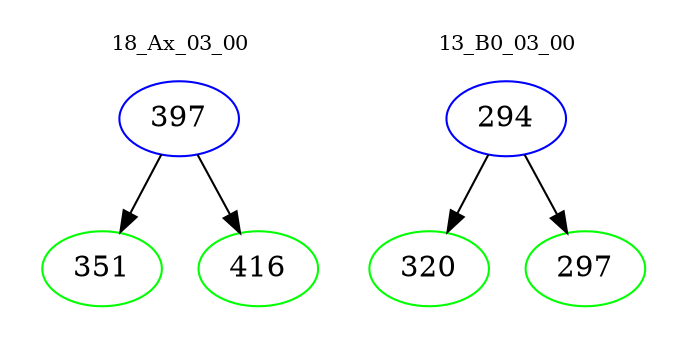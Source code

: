 digraph{
subgraph cluster_0 {
color = white
label = "18_Ax_03_00";
fontsize=10;
T0_397 [label="397", color="blue"]
T0_397 -> T0_351 [color="black"]
T0_351 [label="351", color="green"]
T0_397 -> T0_416 [color="black"]
T0_416 [label="416", color="green"]
}
subgraph cluster_1 {
color = white
label = "13_B0_03_00";
fontsize=10;
T1_294 [label="294", color="blue"]
T1_294 -> T1_320 [color="black"]
T1_320 [label="320", color="green"]
T1_294 -> T1_297 [color="black"]
T1_297 [label="297", color="green"]
}
}

